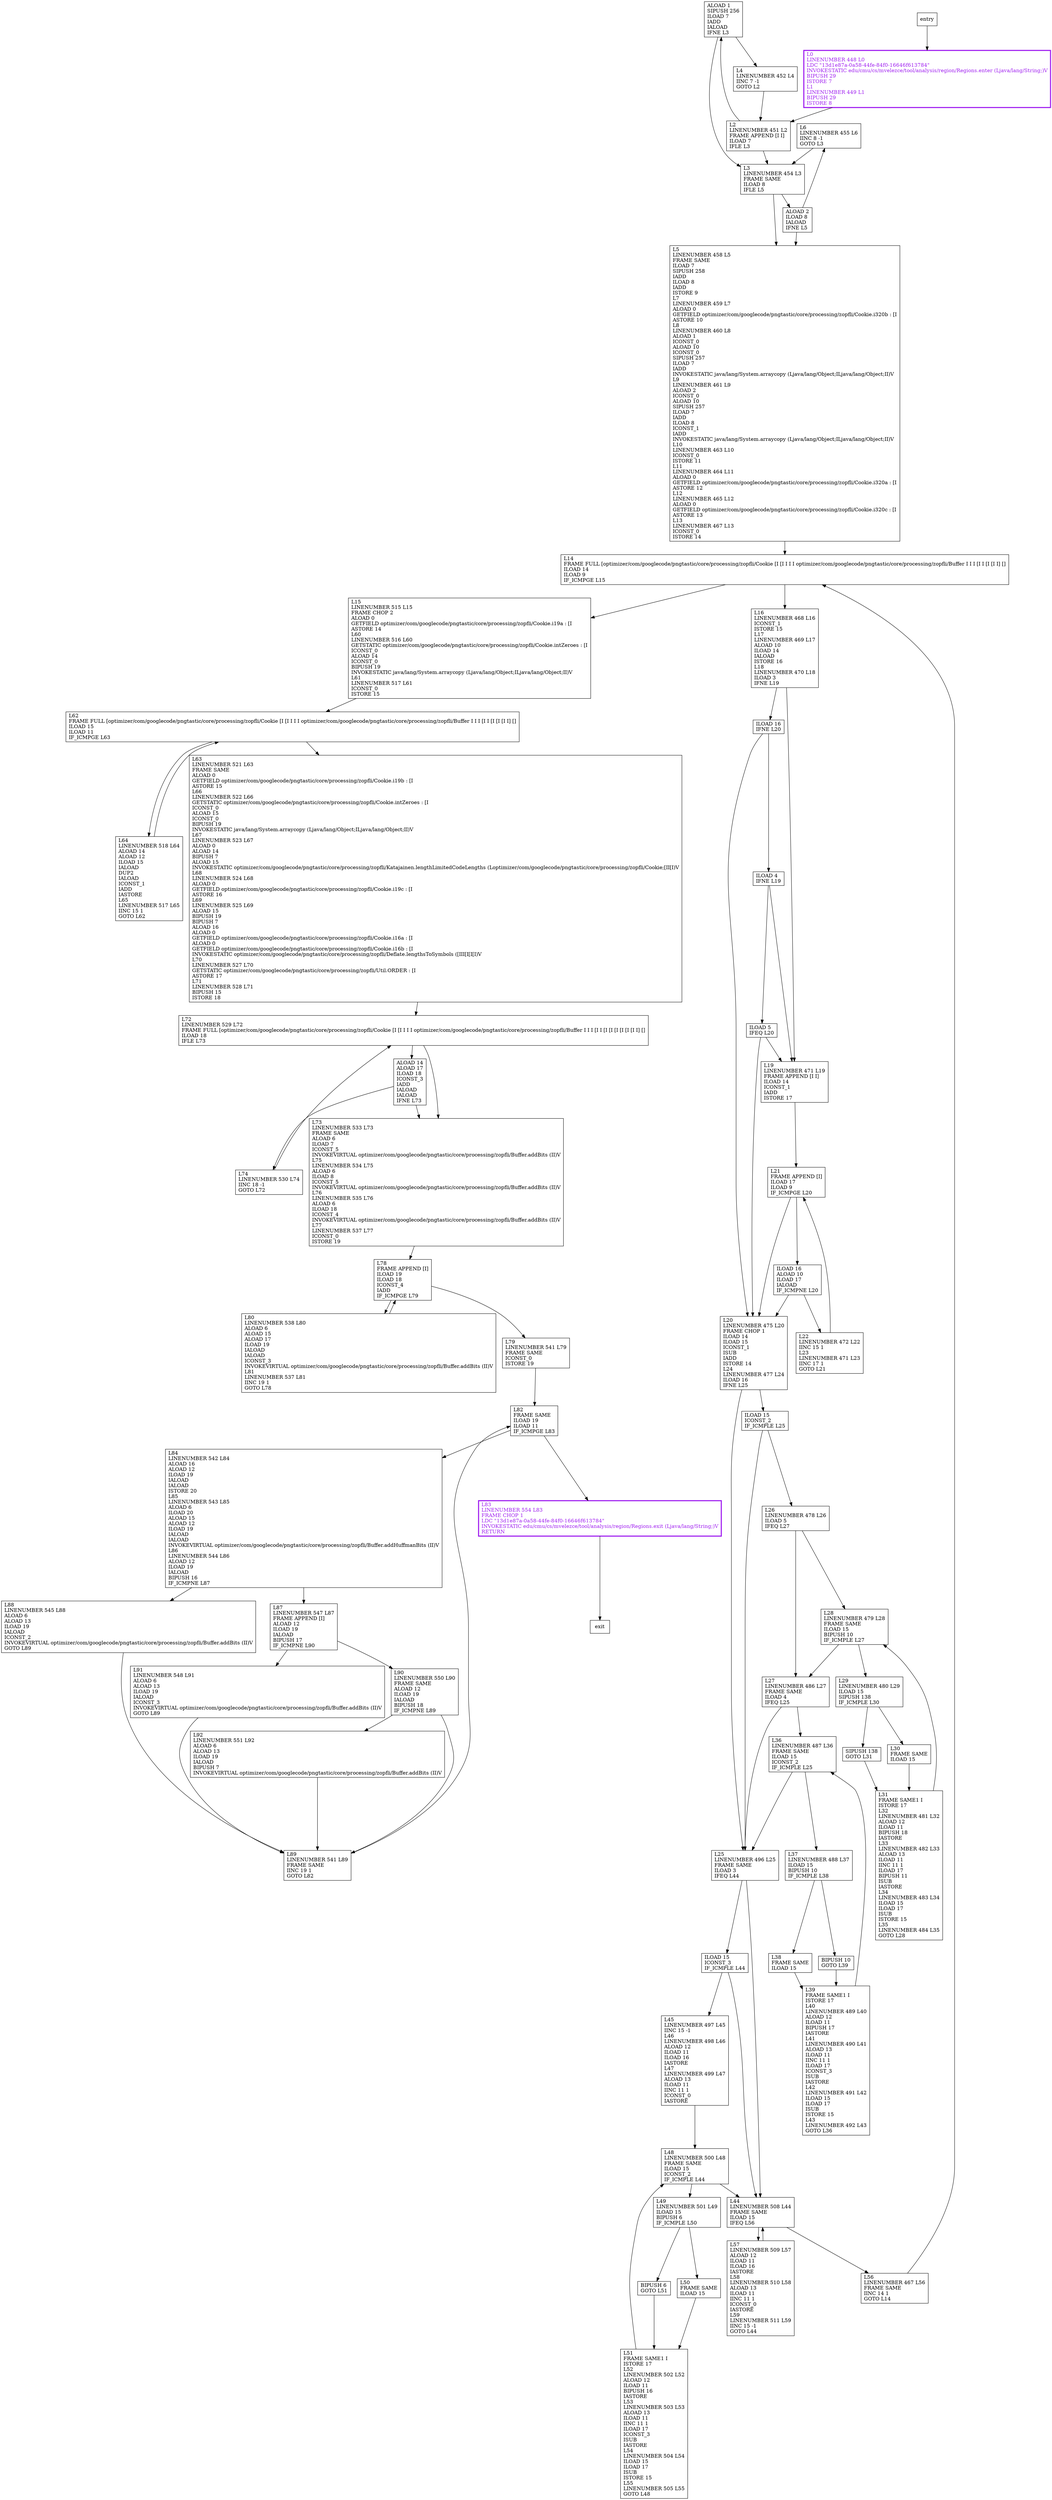 digraph encodeTree {
node [shape=record];
703440120 [label="L6\lLINENUMBER 455 L6\lIINC 8 -1\lGOTO L3\l"];
1714539364 [label="L78\lFRAME APPEND [I]\lILOAD 19\lILOAD 18\lICONST_4\lIADD\lIF_ICMPGE L79\l"];
271514713 [label="L36\lLINENUMBER 487 L36\lFRAME SAME\lILOAD 15\lICONST_2\lIF_ICMPLE L25\l"];
1408043496 [label="L57\lLINENUMBER 509 L57\lALOAD 12\lILOAD 11\lILOAD 16\lIASTORE\lL58\lLINENUMBER 510 L58\lALOAD 13\lILOAD 11\lIINC 11 1\lICONST_0\lIASTORE\lL59\lLINENUMBER 511 L59\lIINC 15 -1\lGOTO L44\l"];
47719432 [label="L50\lFRAME SAME\lILOAD 15\l"];
1548962651 [label="L25\lLINENUMBER 496 L25\lFRAME SAME\lILOAD 3\lIFEQ L44\l"];
2082353865 [label="L92\lLINENUMBER 551 L92\lALOAD 6\lALOAD 13\lILOAD 19\lIALOAD\lBIPUSH 7\lINVOKEVIRTUAL optimizer/com/googlecode/pngtastic/core/processing/zopfli/Buffer.addBits (II)V\l"];
244190700 [label="L38\lFRAME SAME\lILOAD 15\l"];
723689932 [label="L26\lLINENUMBER 478 L26\lILOAD 5\lIFEQ L27\l"];
337813415 [label="L29\lLINENUMBER 480 L29\lILOAD 15\lSIPUSH 138\lIF_ICMPLE L30\l"];
150079886 [label="L73\lLINENUMBER 533 L73\lFRAME SAME\lALOAD 6\lILOAD 7\lICONST_5\lINVOKEVIRTUAL optimizer/com/googlecode/pngtastic/core/processing/zopfli/Buffer.addBits (II)V\lL75\lLINENUMBER 534 L75\lALOAD 6\lILOAD 8\lICONST_5\lINVOKEVIRTUAL optimizer/com/googlecode/pngtastic/core/processing/zopfli/Buffer.addBits (II)V\lL76\lLINENUMBER 535 L76\lALOAD 6\lILOAD 18\lICONST_4\lINVOKEVIRTUAL optimizer/com/googlecode/pngtastic/core/processing/zopfli/Buffer.addBits (II)V\lL77\lLINENUMBER 537 L77\lICONST_0\lISTORE 19\l"];
336400944 [label="L88\lLINENUMBER 545 L88\lALOAD 6\lALOAD 13\lILOAD 19\lIALOAD\lICONST_2\lINVOKEVIRTUAL optimizer/com/googlecode/pngtastic/core/processing/zopfli/Buffer.addBits (II)V\lGOTO L89\l"];
874111547 [label="ALOAD 1\lSIPUSH 256\lILOAD 7\lIADD\lIALOAD\lIFNE L3\l"];
1896712674 [label="L4\lLINENUMBER 452 L4\lIINC 7 -1\lGOTO L2\l"];
1437107223 [label="L74\lLINENUMBER 530 L74\lIINC 18 -1\lGOTO L72\l"];
1738784081 [label="ILOAD 4\lIFNE L19\l"];
2144912729 [label="L64\lLINENUMBER 518 L64\lALOAD 14\lALOAD 12\lILOAD 15\lIALOAD\lDUP2\lIALOAD\lICONST_1\lIADD\lIASTORE\lL65\lLINENUMBER 517 L65\lIINC 15 1\lGOTO L62\l"];
1029148906 [label="ILOAD 16\lIFNE L20\l"];
426052262 [label="L45\lLINENUMBER 497 L45\lIINC 15 -1\lL46\lLINENUMBER 498 L46\lALOAD 12\lILOAD 11\lILOAD 16\lIASTORE\lL47\lLINENUMBER 499 L47\lALOAD 13\lILOAD 11\lIINC 11 1\lICONST_0\lIASTORE\l"];
443348849 [label="L48\lLINENUMBER 500 L48\lFRAME SAME\lILOAD 15\lICONST_2\lIF_ICMPLE L44\l"];
1979325411 [label="L39\lFRAME SAME1 I\lISTORE 17\lL40\lLINENUMBER 489 L40\lALOAD 12\lILOAD 11\lBIPUSH 17\lIASTORE\lL41\lLINENUMBER 490 L41\lALOAD 13\lILOAD 11\lIINC 11 1\lILOAD 17\lICONST_3\lISUB\lIASTORE\lL42\lLINENUMBER 491 L42\lILOAD 15\lILOAD 17\lISUB\lISTORE 15\lL43\lLINENUMBER 492 L43\lGOTO L36\l"];
1806121021 [label="L3\lLINENUMBER 454 L3\lFRAME SAME\lILOAD 8\lIFLE L5\l"];
1831875736 [label="L0\lLINENUMBER 448 L0\lLDC \"13d1e87a-0a58-44fe-84f0-16646f613784\"\lINVOKESTATIC edu/cmu/cs/mvelezce/tool/analysis/region/Regions.enter (Ljava/lang/String;)V\lBIPUSH 29\lISTORE 7\lL1\lLINENUMBER 449 L1\lBIPUSH 29\lISTORE 8\l"];
1818453711 [label="ALOAD 14\lALOAD 17\lILOAD 18\lICONST_3\lIADD\lIALOAD\lIALOAD\lIFNE L73\l"];
498023236 [label="L63\lLINENUMBER 521 L63\lFRAME SAME\lALOAD 0\lGETFIELD optimizer/com/googlecode/pngtastic/core/processing/zopfli/Cookie.i19b : [I\lASTORE 15\lL66\lLINENUMBER 522 L66\lGETSTATIC optimizer/com/googlecode/pngtastic/core/processing/zopfli/Cookie.intZeroes : [I\lICONST_0\lALOAD 15\lICONST_0\lBIPUSH 19\lINVOKESTATIC java/lang/System.arraycopy (Ljava/lang/Object;ILjava/lang/Object;II)V\lL67\lLINENUMBER 523 L67\lALOAD 0\lALOAD 14\lBIPUSH 7\lALOAD 15\lINVOKESTATIC optimizer/com/googlecode/pngtastic/core/processing/zopfli/Katajainen.lengthLimitedCodeLengths (Loptimizer/com/googlecode/pngtastic/core/processing/zopfli/Cookie;[II[I)V\lL68\lLINENUMBER 524 L68\lALOAD 0\lGETFIELD optimizer/com/googlecode/pngtastic/core/processing/zopfli/Cookie.i19c : [I\lASTORE 16\lL69\lLINENUMBER 525 L69\lALOAD 15\lBIPUSH 19\lBIPUSH 7\lALOAD 16\lALOAD 0\lGETFIELD optimizer/com/googlecode/pngtastic/core/processing/zopfli/Cookie.i16a : [I\lALOAD 0\lGETFIELD optimizer/com/googlecode/pngtastic/core/processing/zopfli/Cookie.i16b : [I\lINVOKESTATIC optimizer/com/googlecode/pngtastic/core/processing/zopfli/Deflate.lengthsToSymbols ([III[I[I[I)V\lL70\lLINENUMBER 527 L70\lGETSTATIC optimizer/com/googlecode/pngtastic/core/processing/zopfli/Util.ORDER : [I\lASTORE 17\lL71\lLINENUMBER 528 L71\lBIPUSH 15\lISTORE 18\l"];
60187547 [label="ILOAD 15\lICONST_2\lIF_ICMPLE L25\l"];
1649884294 [label="L27\lLINENUMBER 486 L27\lFRAME SAME\lILOAD 4\lIFEQ L25\l"];
494266287 [label="L2\lLINENUMBER 451 L2\lFRAME APPEND [I I]\lILOAD 7\lIFLE L3\l"];
429269396 [label="L83\lLINENUMBER 554 L83\lFRAME CHOP 1\lLDC \"13d1e87a-0a58-44fe-84f0-16646f613784\"\lINVOKESTATIC edu/cmu/cs/mvelezce/tool/analysis/region/Regions.exit (Ljava/lang/String;)V\lRETURN\l"];
1999135146 [label="L80\lLINENUMBER 538 L80\lALOAD 6\lALOAD 15\lALOAD 17\lILOAD 19\lIALOAD\lIALOAD\lICONST_3\lINVOKEVIRTUAL optimizer/com/googlecode/pngtastic/core/processing/zopfli/Buffer.addBits (II)V\lL81\lLINENUMBER 537 L81\lIINC 19 1\lGOTO L78\l"];
169370778 [label="L21\lFRAME APPEND [I]\lILOAD 17\lILOAD 9\lIF_ICMPGE L20\l"];
1463823265 [label="ILOAD 5\lIFEQ L20\l"];
413990536 [label="L72\lLINENUMBER 529 L72\lFRAME FULL [optimizer/com/googlecode/pngtastic/core/processing/zopfli/Cookie [I [I I I I optimizer/com/googlecode/pngtastic/core/processing/zopfli/Buffer I I I [I I [I [I [I [I [I [I I] []\lILOAD 18\lIFLE L73\l"];
462911221 [label="L15\lLINENUMBER 515 L15\lFRAME CHOP 2\lALOAD 0\lGETFIELD optimizer/com/googlecode/pngtastic/core/processing/zopfli/Cookie.i19a : [I\lASTORE 14\lL60\lLINENUMBER 516 L60\lGETSTATIC optimizer/com/googlecode/pngtastic/core/processing/zopfli/Cookie.intZeroes : [I\lICONST_0\lALOAD 14\lICONST_0\lBIPUSH 19\lINVOKESTATIC java/lang/System.arraycopy (Ljava/lang/Object;ILjava/lang/Object;II)V\lL61\lLINENUMBER 517 L61\lICONST_0\lISTORE 15\l"];
605600260 [label="L28\lLINENUMBER 479 L28\lFRAME SAME\lILOAD 15\lBIPUSH 10\lIF_ICMPLE L27\l"];
1619369818 [label="L14\lFRAME FULL [optimizer/com/googlecode/pngtastic/core/processing/zopfli/Cookie [I [I I I I optimizer/com/googlecode/pngtastic/core/processing/zopfli/Buffer I I I [I I [I [I I] []\lILOAD 14\lILOAD 9\lIF_ICMPGE L15\l"];
315748820 [label="BIPUSH 10\lGOTO L39\l"];
1338065644 [label="L5\lLINENUMBER 458 L5\lFRAME SAME\lILOAD 7\lSIPUSH 258\lIADD\lILOAD 8\lIADD\lISTORE 9\lL7\lLINENUMBER 459 L7\lALOAD 0\lGETFIELD optimizer/com/googlecode/pngtastic/core/processing/zopfli/Cookie.i320b : [I\lASTORE 10\lL8\lLINENUMBER 460 L8\lALOAD 1\lICONST_0\lALOAD 10\lICONST_0\lSIPUSH 257\lILOAD 7\lIADD\lINVOKESTATIC java/lang/System.arraycopy (Ljava/lang/Object;ILjava/lang/Object;II)V\lL9\lLINENUMBER 461 L9\lALOAD 2\lICONST_0\lALOAD 10\lSIPUSH 257\lILOAD 7\lIADD\lILOAD 8\lICONST_1\lIADD\lINVOKESTATIC java/lang/System.arraycopy (Ljava/lang/Object;ILjava/lang/Object;II)V\lL10\lLINENUMBER 463 L10\lICONST_0\lISTORE 11\lL11\lLINENUMBER 464 L11\lALOAD 0\lGETFIELD optimizer/com/googlecode/pngtastic/core/processing/zopfli/Cookie.i320a : [I\lASTORE 12\lL12\lLINENUMBER 465 L12\lALOAD 0\lGETFIELD optimizer/com/googlecode/pngtastic/core/processing/zopfli/Cookie.i320c : [I\lASTORE 13\lL13\lLINENUMBER 467 L13\lICONST_0\lISTORE 14\l"];
1019157412 [label="L89\lLINENUMBER 541 L89\lFRAME SAME\lIINC 19 1\lGOTO L82\l"];
2050529121 [label="L44\lLINENUMBER 508 L44\lFRAME SAME\lILOAD 15\lIFEQ L56\l"];
1577353545 [label="L16\lLINENUMBER 468 L16\lICONST_1\lISTORE 15\lL17\lLINENUMBER 469 L17\lALOAD 10\lILOAD 14\lIALOAD\lISTORE 16\lL18\lLINENUMBER 470 L18\lILOAD 3\lIFNE L19\l"];
1209962934 [label="L84\lLINENUMBER 542 L84\lALOAD 16\lALOAD 12\lILOAD 19\lIALOAD\lIALOAD\lISTORE 20\lL85\lLINENUMBER 543 L85\lALOAD 6\lILOAD 20\lALOAD 15\lALOAD 12\lILOAD 19\lIALOAD\lIALOAD\lINVOKEVIRTUAL optimizer/com/googlecode/pngtastic/core/processing/zopfli/Buffer.addHuffmanBits (II)V\lL86\lLINENUMBER 544 L86\lALOAD 12\lILOAD 19\lIALOAD\lBIPUSH 16\lIF_ICMPNE L87\l"];
1901648626 [label="SIPUSH 138\lGOTO L31\l"];
258447256 [label="L51\lFRAME SAME1 I\lISTORE 17\lL52\lLINENUMBER 502 L52\lALOAD 12\lILOAD 11\lBIPUSH 16\lIASTORE\lL53\lLINENUMBER 503 L53\lALOAD 13\lILOAD 11\lIINC 11 1\lILOAD 17\lICONST_3\lISUB\lIASTORE\lL54\lLINENUMBER 504 L54\lILOAD 15\lILOAD 17\lISUB\lISTORE 15\lL55\lLINENUMBER 505 L55\lGOTO L48\l"];
1021656938 [label="L49\lLINENUMBER 501 L49\lILOAD 15\lBIPUSH 6\lIF_ICMPLE L50\l"];
69670055 [label="ILOAD 15\lICONST_3\lIF_ICMPLE L44\l"];
1153511683 [label="L62\lFRAME FULL [optimizer/com/googlecode/pngtastic/core/processing/zopfli/Cookie [I [I I I I optimizer/com/googlecode/pngtastic/core/processing/zopfli/Buffer I I I [I I [I [I [I I] []\lILOAD 15\lILOAD 11\lIF_ICMPGE L63\l"];
284268103 [label="L31\lFRAME SAME1 I\lISTORE 17\lL32\lLINENUMBER 481 L32\lALOAD 12\lILOAD 11\lBIPUSH 18\lIASTORE\lL33\lLINENUMBER 482 L33\lALOAD 13\lILOAD 11\lIINC 11 1\lILOAD 17\lBIPUSH 11\lISUB\lIASTORE\lL34\lLINENUMBER 483 L34\lILOAD 15\lILOAD 17\lISUB\lISTORE 15\lL35\lLINENUMBER 484 L35\lGOTO L28\l"];
1881868027 [label="L22\lLINENUMBER 472 L22\lIINC 15 1\lL23\lLINENUMBER 471 L23\lIINC 17 1\lGOTO L21\l"];
9054826 [label="L79\lLINENUMBER 541 L79\lFRAME SAME\lICONST_0\lISTORE 19\l"];
943219925 [label="L82\lFRAME SAME\lILOAD 19\lILOAD 11\lIF_ICMPGE L83\l"];
1055300312 [label="BIPUSH 6\lGOTO L51\l"];
716206126 [label="L30\lFRAME SAME\lILOAD 15\l"];
959897458 [label="L37\lLINENUMBER 488 L37\lILOAD 15\lBIPUSH 10\lIF_ICMPLE L38\l"];
884111637 [label="ALOAD 2\lILOAD 8\lIALOAD\lIFNE L5\l"];
1097380 [label="L90\lLINENUMBER 550 L90\lFRAME SAME\lALOAD 12\lILOAD 19\lIALOAD\lBIPUSH 18\lIF_ICMPNE L89\l"];
2044272973 [label="L19\lLINENUMBER 471 L19\lFRAME APPEND [I I]\lILOAD 14\lICONST_1\lIADD\lISTORE 17\l"];
1507293264 [label="L56\lLINENUMBER 467 L56\lFRAME SAME\lIINC 14 1\lGOTO L14\l"];
500660587 [label="L20\lLINENUMBER 475 L20\lFRAME CHOP 1\lILOAD 14\lILOAD 15\lICONST_1\lISUB\lIADD\lISTORE 14\lL24\lLINENUMBER 477 L24\lILOAD 16\lIFNE L25\l"];
1452355939 [label="ILOAD 16\lALOAD 10\lILOAD 17\lIALOAD\lIF_ICMPNE L20\l"];
2089786414 [label="L87\lLINENUMBER 547 L87\lFRAME APPEND [I]\lALOAD 12\lILOAD 19\lIALOAD\lBIPUSH 17\lIF_ICMPNE L90\l"];
8268900 [label="L91\lLINENUMBER 548 L91\lALOAD 6\lALOAD 13\lILOAD 19\lIALOAD\lICONST_3\lINVOKEVIRTUAL optimizer/com/googlecode/pngtastic/core/processing/zopfli/Buffer.addBits (II)V\lGOTO L89\l"];
entry;
exit;
703440120 -> 1806121021;
1714539364 -> 9054826;
1714539364 -> 1999135146;
271514713 -> 959897458;
271514713 -> 1548962651;
1408043496 -> 2050529121;
47719432 -> 258447256;
1548962651 -> 69670055;
1548962651 -> 2050529121;
2082353865 -> 1019157412;
244190700 -> 1979325411;
723689932 -> 605600260;
723689932 -> 1649884294;
337813415 -> 716206126;
337813415 -> 1901648626;
150079886 -> 1714539364;
336400944 -> 1019157412;
874111547 -> 1896712674;
874111547 -> 1806121021;
1896712674 -> 494266287;
1437107223 -> 413990536;
1738784081 -> 1463823265;
1738784081 -> 2044272973;
2144912729 -> 1153511683;
1029148906 -> 1738784081;
1029148906 -> 500660587;
426052262 -> 443348849;
443348849 -> 1021656938;
443348849 -> 2050529121;
1979325411 -> 271514713;
1806121021 -> 884111637;
1806121021 -> 1338065644;
1831875736 -> 494266287;
1818453711 -> 1437107223;
1818453711 -> 150079886;
498023236 -> 413990536;
entry -> 1831875736;
60187547 -> 723689932;
60187547 -> 1548962651;
1649884294 -> 271514713;
1649884294 -> 1548962651;
494266287 -> 1806121021;
494266287 -> 874111547;
429269396 -> exit;
1999135146 -> 1714539364;
169370778 -> 500660587;
169370778 -> 1452355939;
1463823265 -> 2044272973;
1463823265 -> 500660587;
413990536 -> 150079886;
413990536 -> 1818453711;
462911221 -> 1153511683;
605600260 -> 1649884294;
605600260 -> 337813415;
1619369818 -> 1577353545;
1619369818 -> 462911221;
315748820 -> 1979325411;
1338065644 -> 1619369818;
1019157412 -> 943219925;
2050529121 -> 1507293264;
2050529121 -> 1408043496;
1577353545 -> 1029148906;
1577353545 -> 2044272973;
1209962934 -> 2089786414;
1209962934 -> 336400944;
1901648626 -> 284268103;
258447256 -> 443348849;
1021656938 -> 47719432;
1021656938 -> 1055300312;
69670055 -> 426052262;
69670055 -> 2050529121;
1153511683 -> 498023236;
1153511683 -> 2144912729;
284268103 -> 605600260;
1881868027 -> 169370778;
9054826 -> 943219925;
943219925 -> 1209962934;
943219925 -> 429269396;
1055300312 -> 258447256;
716206126 -> 284268103;
959897458 -> 315748820;
959897458 -> 244190700;
884111637 -> 703440120;
884111637 -> 1338065644;
1097380 -> 1019157412;
1097380 -> 2082353865;
2044272973 -> 169370778;
1507293264 -> 1619369818;
500660587 -> 60187547;
500660587 -> 1548962651;
1452355939 -> 1881868027;
1452355939 -> 500660587;
2089786414 -> 1097380;
2089786414 -> 8268900;
8268900 -> 1019157412;
1831875736[fontcolor="purple", penwidth=3, color="purple"];
429269396[fontcolor="purple", penwidth=3, color="purple"];
}
